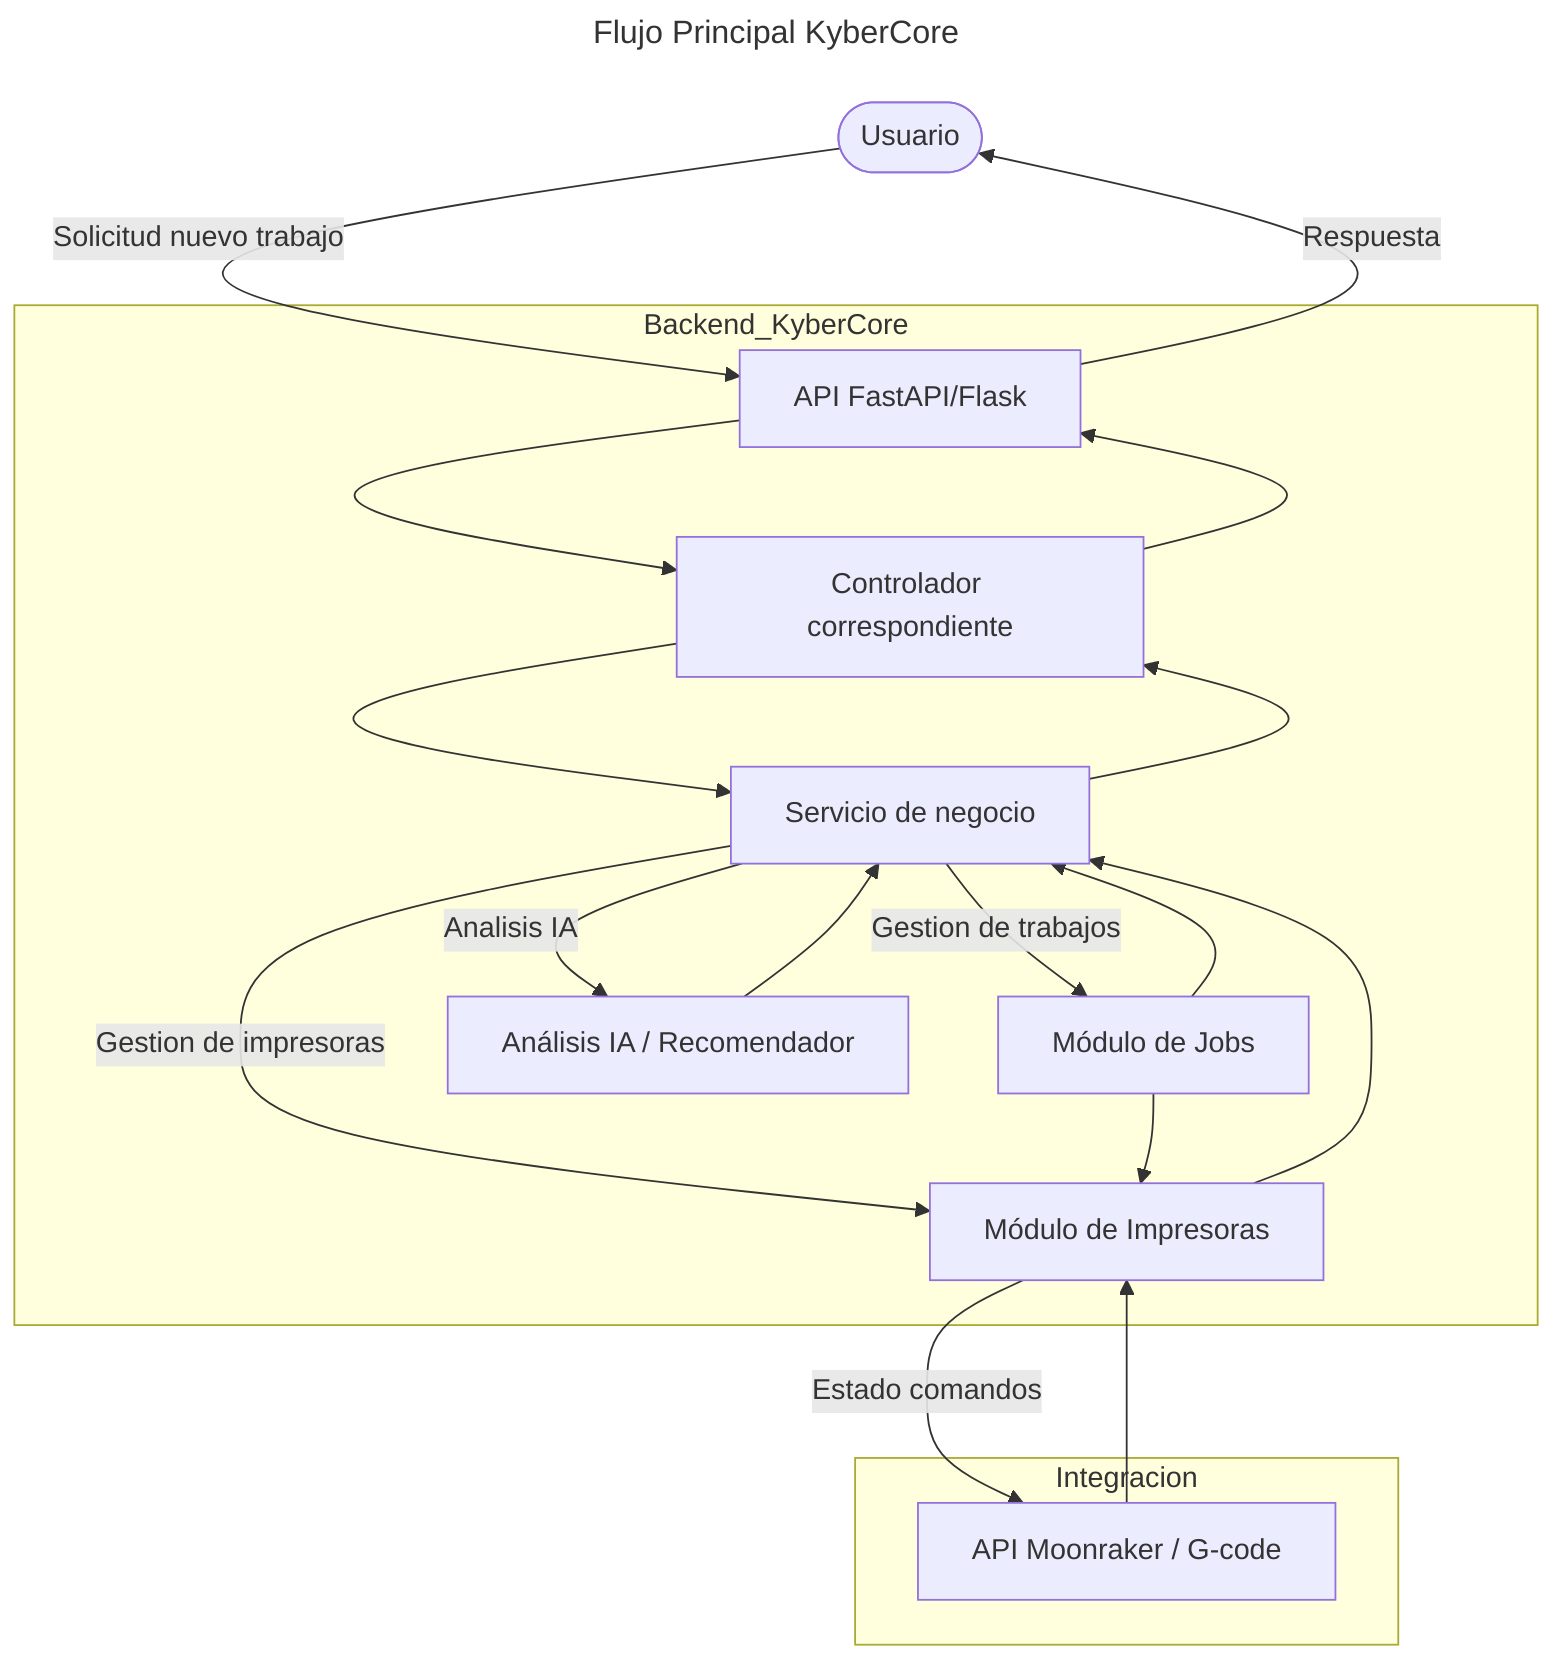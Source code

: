 ---
title: Flujo Principal KyberCore
---
flowchart TD
    Usuario([Usuario]) -->|Solicitud nuevo trabajo| API[API FastAPI/Flask]
    API --> Controlador[Controlador correspondiente]
    Controlador --> Servicio[Servicio de negocio]
    Servicio -->|Gestion de trabajos| Jobs[Módulo de Jobs]
    Servicio -->|Gestion de impresoras| Printers[Módulo de Impresoras]
    Servicio -->|Analisis IA| IA[Análisis IA / Recomendador]
    Printers -->|Estado comandos| Moonraker[API Moonraker / G-code]
    Jobs --> Printers
    IA --> Servicio
    Moonraker --> Printers
    Printers --> Servicio
    Jobs --> Servicio
    Servicio --> Controlador
    Controlador --> API
    API -->|Respuesta| Usuario

    subgraph Backend_KyberCore
        API
        Controlador
        Servicio
        Jobs
        Printers
        IA
    end
    subgraph Integracion
        Moonraker
    end
